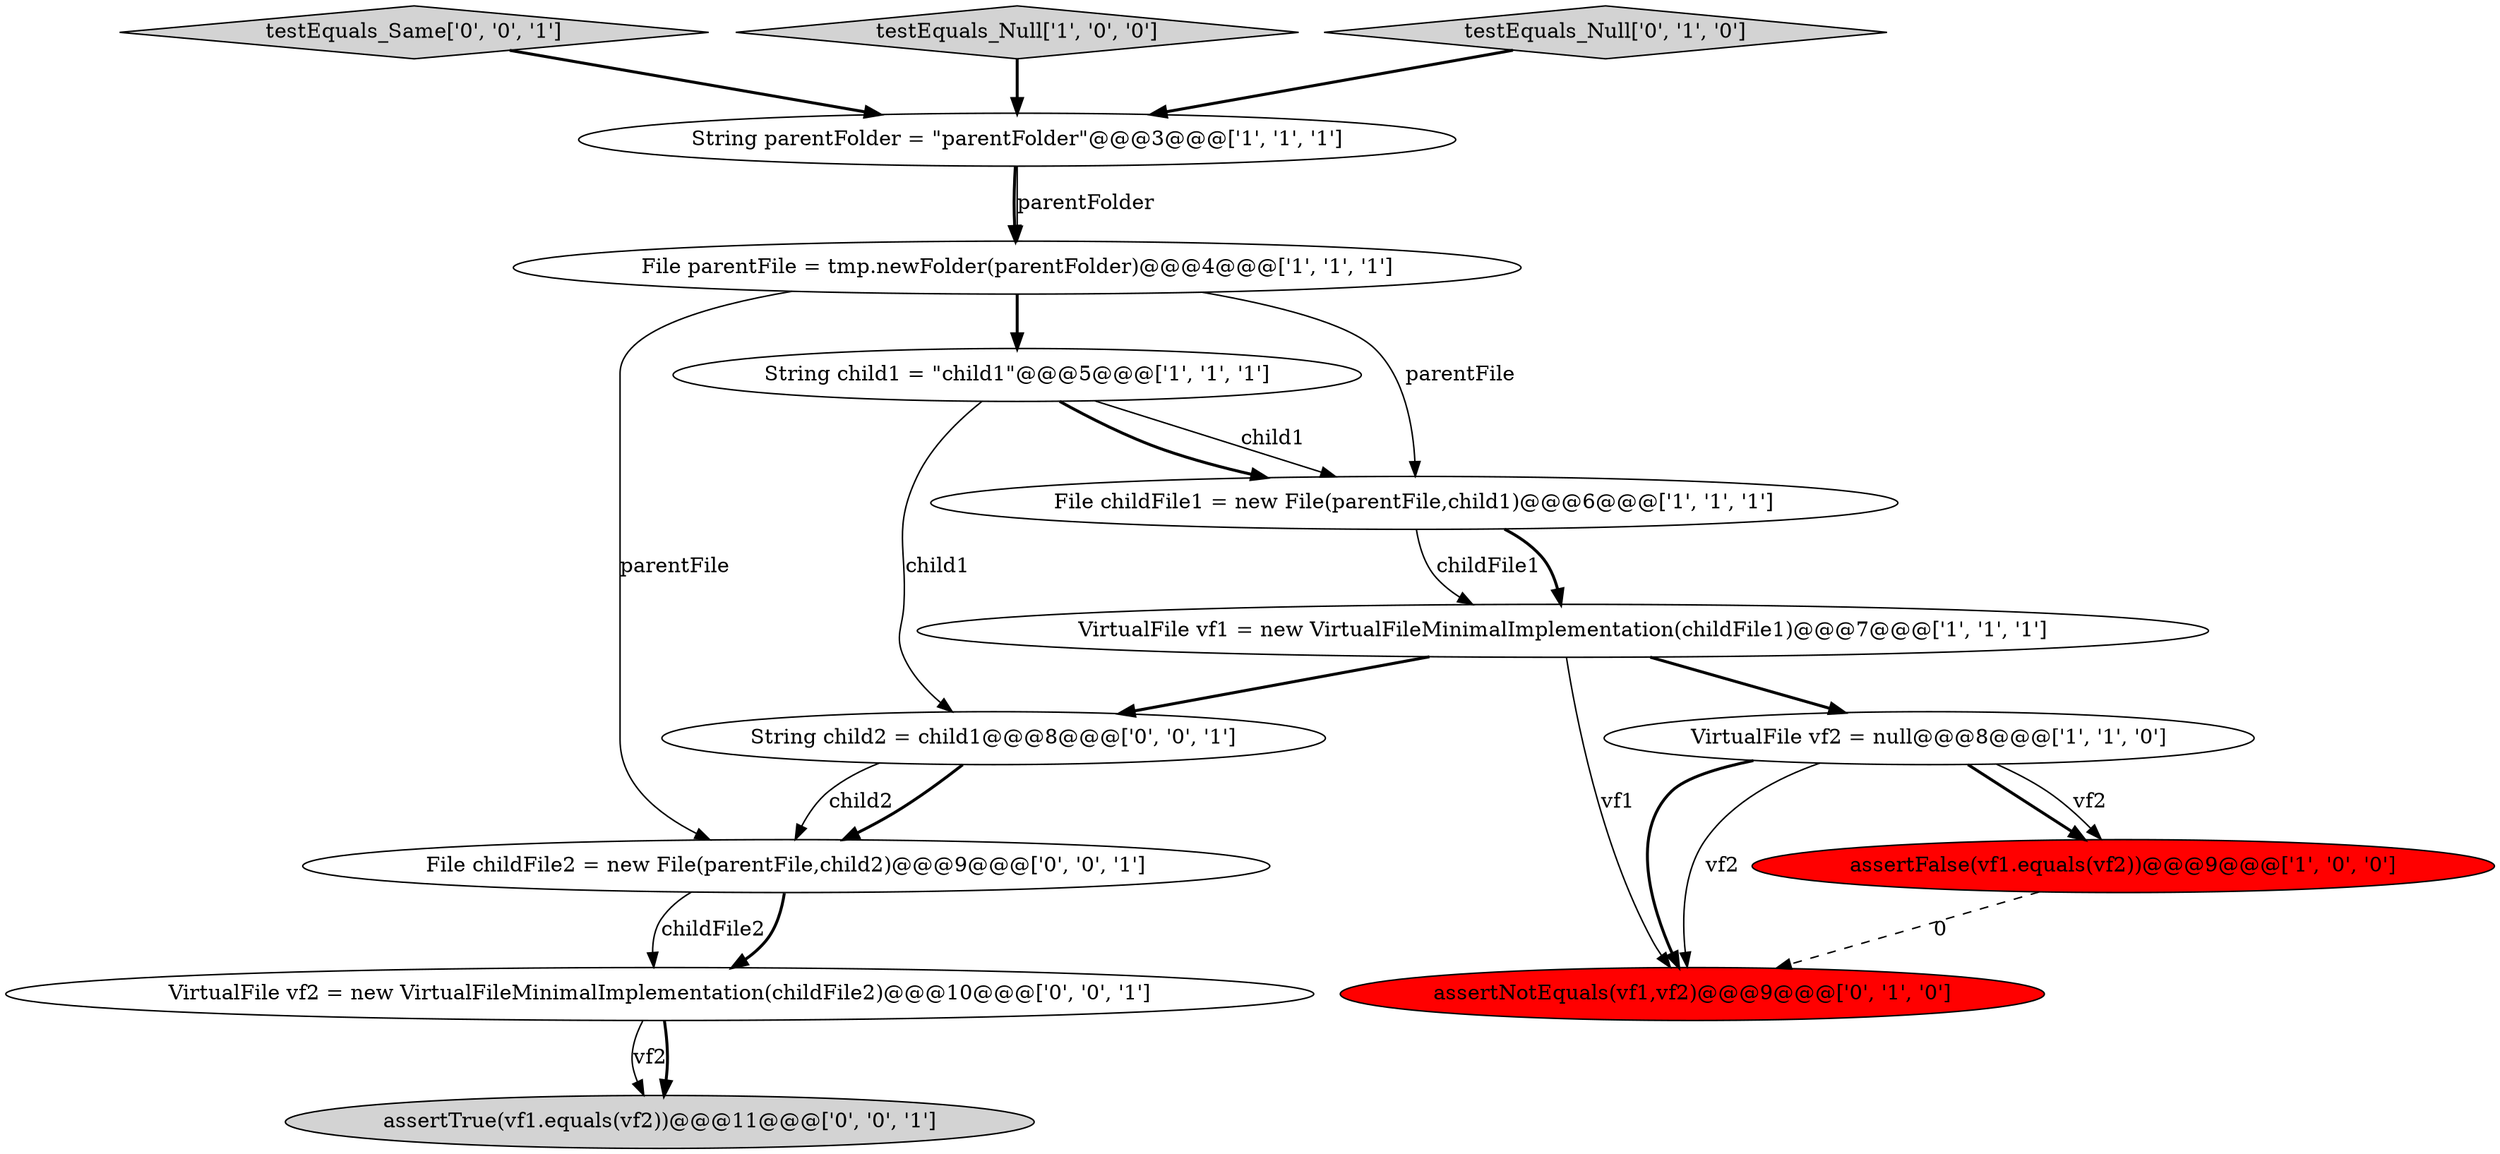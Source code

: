 digraph {
8 [style = filled, label = "assertNotEquals(vf1,vf2)@@@9@@@['0', '1', '0']", fillcolor = red, shape = ellipse image = "AAA1AAABBB2BBB"];
14 [style = filled, label = "File childFile2 = new File(parentFile,child2)@@@9@@@['0', '0', '1']", fillcolor = white, shape = ellipse image = "AAA0AAABBB3BBB"];
13 [style = filled, label = "String child2 = child1@@@8@@@['0', '0', '1']", fillcolor = white, shape = ellipse image = "AAA0AAABBB3BBB"];
2 [style = filled, label = "File parentFile = tmp.newFolder(parentFolder)@@@4@@@['1', '1', '1']", fillcolor = white, shape = ellipse image = "AAA0AAABBB1BBB"];
12 [style = filled, label = "assertTrue(vf1.equals(vf2))@@@11@@@['0', '0', '1']", fillcolor = lightgray, shape = ellipse image = "AAA0AAABBB3BBB"];
1 [style = filled, label = "assertFalse(vf1.equals(vf2))@@@9@@@['1', '0', '0']", fillcolor = red, shape = ellipse image = "AAA1AAABBB1BBB"];
11 [style = filled, label = "testEquals_Same['0', '0', '1']", fillcolor = lightgray, shape = diamond image = "AAA0AAABBB3BBB"];
5 [style = filled, label = "VirtualFile vf2 = null@@@8@@@['1', '1', '0']", fillcolor = white, shape = ellipse image = "AAA0AAABBB1BBB"];
7 [style = filled, label = "testEquals_Null['1', '0', '0']", fillcolor = lightgray, shape = diamond image = "AAA0AAABBB1BBB"];
6 [style = filled, label = "String child1 = \"child1\"@@@5@@@['1', '1', '1']", fillcolor = white, shape = ellipse image = "AAA0AAABBB1BBB"];
9 [style = filled, label = "testEquals_Null['0', '1', '0']", fillcolor = lightgray, shape = diamond image = "AAA0AAABBB2BBB"];
0 [style = filled, label = "VirtualFile vf1 = new VirtualFileMinimalImplementation(childFile1)@@@7@@@['1', '1', '1']", fillcolor = white, shape = ellipse image = "AAA0AAABBB1BBB"];
3 [style = filled, label = "File childFile1 = new File(parentFile,child1)@@@6@@@['1', '1', '1']", fillcolor = white, shape = ellipse image = "AAA0AAABBB1BBB"];
10 [style = filled, label = "VirtualFile vf2 = new VirtualFileMinimalImplementation(childFile2)@@@10@@@['0', '0', '1']", fillcolor = white, shape = ellipse image = "AAA0AAABBB3BBB"];
4 [style = filled, label = "String parentFolder = \"parentFolder\"@@@3@@@['1', '1', '1']", fillcolor = white, shape = ellipse image = "AAA0AAABBB1BBB"];
6->3 [style = bold, label=""];
5->8 [style = bold, label=""];
14->10 [style = solid, label="childFile2"];
0->13 [style = bold, label=""];
3->0 [style = solid, label="childFile1"];
2->6 [style = bold, label=""];
5->8 [style = solid, label="vf2"];
9->4 [style = bold, label=""];
11->4 [style = bold, label=""];
14->10 [style = bold, label=""];
4->2 [style = bold, label=""];
7->4 [style = bold, label=""];
3->0 [style = bold, label=""];
0->8 [style = solid, label="vf1"];
13->14 [style = solid, label="child2"];
6->13 [style = solid, label="child1"];
10->12 [style = solid, label="vf2"];
5->1 [style = bold, label=""];
5->1 [style = solid, label="vf2"];
10->12 [style = bold, label=""];
4->2 [style = solid, label="parentFolder"];
6->3 [style = solid, label="child1"];
1->8 [style = dashed, label="0"];
2->14 [style = solid, label="parentFile"];
2->3 [style = solid, label="parentFile"];
13->14 [style = bold, label=""];
0->5 [style = bold, label=""];
}
